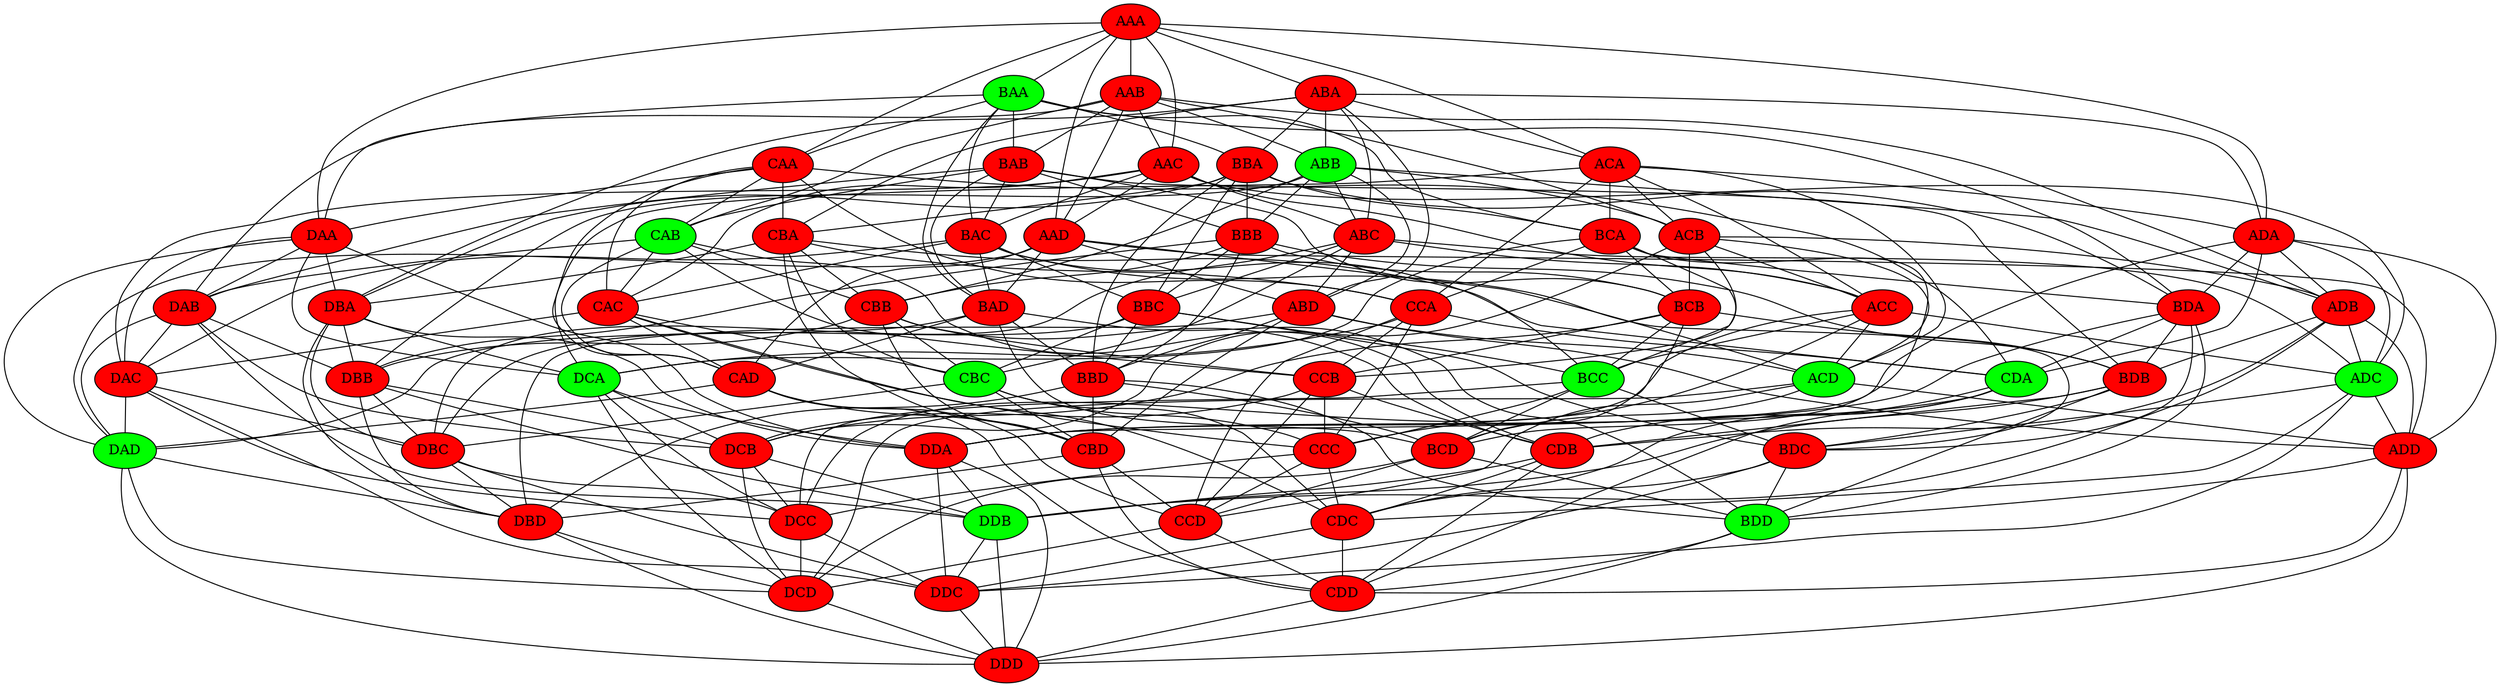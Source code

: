 // inclusion of DCA discludes DCB
// inclusion of DCA discludes CCA
// inclusion of DCA discludes DBA
// inclusion of DCA discludes DCC
// inclusion of DCA discludes DDA
// inclusion of DCA discludes DCD
// inclusion of DCA discludes ACA
// inclusion of DCA discludes BCA
// inclusion of DCA discludes DAA
// inclusion of CBC discludes BBC
// inclusion of CBC discludes CDC
// inclusion of CBC discludes CBD
// inclusion of CBC discludes CCC
// inclusion of CBC discludes CBA
// inclusion of CBC discludes CBB
// inclusion of CBC discludes ABC
// inclusion of CBC discludes CAC
// inclusion of CBC discludes DBC
// inclusion of ACD discludes ABD
// inclusion of ACD discludes AAD
// inclusion of ACD discludes ACB
// inclusion of ACD discludes ACC
// inclusion of ACD discludes BCD
// inclusion of ACD discludes CCD
// inclusion of ACD discludes DCD
// inclusion of ACD discludes ACA
// inclusion of ACD discludes ADD
// inclusion of CAB discludes BAB
// inclusion of CAB discludes DAB
// inclusion of CAB discludes CCB
// inclusion of CAB discludes CBB
// inclusion of CAB discludes CAC
// inclusion of CAB discludes CAA
// inclusion of CAB discludes CAD
// inclusion of CAB discludes CDB
// inclusion of CAB discludes AAB
// inclusion of ABB discludes ABD
// inclusion of ABB discludes ACB
// inclusion of ABB discludes ABA
// inclusion of ABB discludes CBB
// inclusion of ABB discludes ABC
// inclusion of ABB discludes ADB
// inclusion of ABB discludes DBB
// inclusion of ABB discludes BBB
// inclusion of ABB discludes AAB
// inclusion of BAA discludes BAB
// inclusion of BAA discludes AAA
// inclusion of BAA discludes BBA
// inclusion of BAA discludes BAC
// inclusion of BAA discludes BDA
// inclusion of BAA discludes BCA
// inclusion of BAA discludes CAA
// inclusion of BAA discludes DAA
// inclusion of BAA discludes BAD
// inclusion of ADC discludes CDC
// inclusion of ADC discludes ADA
// inclusion of ADC discludes DDC
// inclusion of ADC discludes ABC
// inclusion of ADC discludes BDC
// inclusion of ADC discludes ACC
// inclusion of ADC discludes AAC
// inclusion of ADC discludes ADB
// inclusion of ADC discludes ADD
// inclusion of BDD discludes CDD
// inclusion of BDD discludes DDD
// inclusion of BDD discludes BDB
// inclusion of BDD discludes BDC
// inclusion of BDD discludes BCD
// inclusion of BDD discludes BDA
// inclusion of BDD discludes BBD
// inclusion of BDD discludes ADD
// inclusion of BDD discludes BAD
// inclusion of DDB discludes DCB
// inclusion of DDB discludes DAB
// inclusion of DDB discludes DDC
// inclusion of DDB discludes DDA
// inclusion of DDB discludes DDD
// inclusion of DDB discludes BDB
// inclusion of DDB discludes ADB
// inclusion of DDB discludes DBB
// inclusion of DDB discludes CDB
// inclusion of DAD discludes AAD
// inclusion of DAD discludes DAB
// inclusion of DAD discludes DBD
// inclusion of DAD discludes DDD
// inclusion of DAD discludes DCD
// inclusion of DAD discludes DAC
// inclusion of DAD discludes CAD
// inclusion of DAD discludes DAA
// inclusion of DAD discludes BAD
// inclusion of BCC discludes BBC
// inclusion of BCC discludes DCC
// inclusion of BCC discludes CCC
// inclusion of BCC discludes BAC
// inclusion of BCC discludes BDC
// inclusion of BCC discludes ACC
// inclusion of BCC discludes BCD
// inclusion of BCC discludes BCA
// inclusion of BCC discludes BCB
// inclusion of CDA discludes CCA
// inclusion of CDA discludes CDC
// inclusion of CDA discludes CDD
// inclusion of CDA discludes ADA
// inclusion of CDA discludes CBA
// inclusion of CDA discludes DDA
// inclusion of CDA discludes BDA
// inclusion of CDA discludes CAA
// inclusion of CDA discludes CDB
// total nodes: 64
// total allowed: 12
// total deleted: 52
graph stuff {
     "BDA" -- "CDA"
     "ABC" -- "CBC"
     "AAB" -- "DAB"
     "DAC" -- "DDC"
     "BAA" -- "BAB"
     "CDB" -- "CDD"
     "DDA" -- "DDD"
     "AAA" -- "BAA"
     "BBA" -- "BBD"
     "BBB" -- "DBB"
     "DAC" -- "DAD"
     "DBA" -- "DDA"
     "BAC" -- "BCC"
     "BAB" -- "BCB"
     "BBA" -- "CBA"
     "CBC" -- "CBD"
     "ABC" -- "BBC"
     "BBD" -- "BDD"
     "ADA" -- "ADD"
     "AAA" -- "ABA"
     "ABA" -- "ADA"
     "ACD" -- "BCD"
     "ABB" -- "CBB"
     "ACA" -- "DCA"
     "BCA" -- "BDA"
     "ADB" -- "ADD"
     "CAA" -- "CDA"
     "DCC" -- "DDC"
     "BBB" -- "CBB"
     "AAA" -- "DAA"
     "DBC" -- "DCC"
     "ACA" -- "BCA"
     "CAB" -- "CAD"
     "DDB" -- "DDC"
     "AAA" -- "AAC"
     "DBB" -- "DCB"
     "DAA" -- "DAD"
     "CAD" -- "CDD"
     "BAA" -- "DAA"
     "BAC" -- "CAC"
     "CAC" -- "CBC"
     "ABA" -- "ABD"
     "ABD" -- "DBD"
     "CAB" -- "CCB"
     "DAB" -- "DAC"
     "BBA" -- "BBC"
     "BBA" -- "BCA"
     "DAA" -- "DBA"
     "CAB" -- "DAB"
     "CDB" -- "DDB"
     "DBC" -- "DDC"
     "BDC" -- "CDC"
     "BDB" -- "DDB"
     "ABA" -- "BBA"
     "BAB" -- "BAC"
     "CDA" -- "CDC"
     "CAC" -- "CDC"
     "BCA" -- "BCB"
     "AAC" -- "ABC"
     "ACB" -- "DCB"
     "BCB" -- "DCB"
     "BCD" -- "CCD"
     "AAD" -- "ABD"
     "ADC" -- "CDC"
     "BDD" -- "CDD"
     "DCC" -- "DCD"
     "ABB" -- "BBB"
     "CCA" -- "CCD"
     "DBD" -- "DDD"
     "AAA" -- "AAB"
     "AAA" -- "CAA"
     "CAD" -- "DAD"
     "AAB" -- "ADB"
     "BBC" -- "DBC"
     "DBA" -- "DBD"
     "CBA" -- "CBD"
     "DDA" -- "DDC"
     "CBB" -- "CBC"
     "DAC" -- "DBC"
     "BAC" -- "BBC"
     "CDA" -- "CDD"
     "BBD" -- "DBD"
     "BCA" -- "CCA"
     "CBD" -- "CDD"
     "ABB" -- "ACB"
     "BAB" -- "BAD"
     "BDB" -- "BDD"
     "BDB" -- "CDB"
     "BAD" -- "BDD"
     "CDA" -- "CDB"
     "BCC" -- "DCC"
     "CCA" -- "DCA"
     "ACB" -- "ADB"
     "DAD" -- "DCD"
     "AAD" -- "BAD"
     "CAB" -- "CAC"
     "ABB" -- "ADB"
     "CCA" -- "CCC"
     "DBD" -- "DCD"
     "CDC" -- "CDD"
     "CBA" -- "CCA"
     "AAB" -- "AAD"
     "DBA" -- "DBC"
     "ADB" -- "CDB"
     "ACD" -- "DCD"
     "CBB" -- "DBB"
     "ABA" -- "ACA"
     "DBB" -- "DBD"
     "CBB" -- "CBD"
     "BBA" -- "DBA"
     "BAA" -- "CAA"
     "ADA" -- "BDA"
     "AAD" -- "CAD"
     "DDA" -- "DDB"
     "ABB" -- "ABC"
     "ABD" -- "BBD"
     "BCA" -- "BCC"
     "BAB" -- "CAB"
     "BAA" -- "BAC"
     "CCC" -- "CDC"
     "BCD" -- "DCD"
     "CDA" -- "DDA"
     "BBD" -- "BCD"
     "CBC" -- "CDC"
     "ADD" -- "BDD"
     "AAC" -- "ACC"
     "BDA" -- "BDB"
     "AAC" -- "DAC"
     "DAD" -- "DDD"
     "BCB" -- "BCD"
     "AAD" -- "DAD"
     "DAB" -- "DDB"
     "CCD" -- "DCD"
     "BAC" -- "BDC"
     "BAC" -- "DAC"
     "BAA" -- "BBA"
     "CCA" -- "CCB"
     "ADC" -- "ADD"
     "CBB" -- "CCB"
     "CBB" -- "CDB"
     "DBA" -- "DBB"
     "DBB" -- "DDB"
     "ABD" -- "ADD"
     "BBC" -- "BBD"
     "DCA" -- "DDA"
     "ACA" -- "ACD"
     "BCD" -- "BDD"
     "BAD" -- "BCD"
     "AAD" -- "ADD"
     "ADC" -- "DDC"
     "CBC" -- "CCC"
     "DAB" -- "DBB"
     "AAA" -- "ADA"
     "DAA" -- "DAC"
     "BAA" -- "BDA"
     "BBC" -- "BCC"
     "ACA" -- "ADA"
     "ADA" -- "DDA"
     "ACC" -- "DCC"
     "CAA" -- "CAD"
     "CAA" -- "DAA"
     "BAD" -- "DAD"
     "BAB" -- "BDB"
     "BAB" -- "DAB"
     "BBB" -- "BCB"
     "AAB" -- "ACB"
     "ACA" -- "ACC"
     "BAD" -- "BBD"
     "ACB" -- "ACD"
     "AAB" -- "ABB"
     "ABC" -- "ABD"
     "ADA" -- "CDA"
     "CAD" -- "CBD"
     "ABB" -- "ABD"
     "DCA" -- "DCC"
     "AAC" -- "BAC"
     "CCC" -- "CCD"
     "BDC" -- "BDD"
     "DAB" -- "DCB"
     "ABA" -- "CBA"
     "ADB" -- "DDB"
     "ACC" -- "ADC"
     "ADA" -- "ADC"
     "CAA" -- "CAB"
     "CBA" -- "CDA"
     "CDD" -- "DDD"
     "ACC" -- "CCC"
     "CAB" -- "CBB"
     "CAB" -- "CDB"
     "ACB" -- "BCB"
     "BCA" -- "DCA"
     "CCD" -- "CDD"
     "DAB" -- "DAD"
     "CBC" -- "DBC"
     "ABB" -- "DBB"
     "BAB" -- "BBB"
     "AAB" -- "AAC"
     "DCB" -- "DCC"
     "DBB" -- "DBC"
     "DCB" -- "DDB"
     "CBA" -- "DBA"
     "DCA" -- "DCD"
     "DCD" -- "DDD"
     "ACA" -- "ACB"
     "DCA" -- "DCB"
     "CCB" -- "CCC"
     "ABD" -- "CBD"
     "AAD" -- "ACD"
     "CAC" -- "CAD"
     "CAC" -- "DAC"
     "BDA" -- "DDA"
     "ACC" -- "BCC"
     "BAA" -- "BCA"
     "BDB" -- "BDC"
     "BCC" -- "CCC"
     "BDD" -- "DDD"
     "ABA" -- "ABC"
     "ACC" -- "ACD"
     "ACB" -- "CCB"
     "DAA" -- "DAB"
     "BBA" -- "BBB"
     "DAD" -- "DBD"
     "AAA" -- "ACA"
     "DDC" -- "DDD"
     "ADA" -- "ADB"
     "ACB" -- "ACC"
     "DCB" -- "DCD"
     "CBA" -- "CBC"
     "ADD" -- "CDD"
     "ABC" -- "ADC"
     "AAB" -- "BAB"
     "ADB" -- "BDB"
     "DBC" -- "DBD"
     "BDA" -- "BDD"
     "BBB" -- "BBD"
     "DBA" -- "DCA"
     "CAA" -- "CAC"
     "BCB" -- "CCB"
     "BBD" -- "CBD"
     "ADD" -- "DDD"
     "DAA" -- "DDA"
     "CAA" -- "CBA"
     "BAA" -- "BAD"
     "BBB" -- "BBC"
     "ACD" -- "CCD"
     "CCB" -- "CDB"
     "BCC" -- "BCD"
     "ABA" -- "DBA"
     "CAC" -- "CCC"
     "AAC" -- "ADC"
     "ABA" -- "ABB"
     "ABC" -- "DBC"
     "CDC" -- "DDC"
     "DAA" -- "DCA"
     "ABD" -- "ACD"
     "CDB" -- "CDC"
     "DAC" -- "DCC"
     "CCC" -- "DCC"
     "CAA" -- "CCA"
     "BDC" -- "DDC"
     "CAD" -- "CCD"
     "ACD" -- "ADD"
     "ACA" -- "CCA"
     "CCB" -- "DCB"
     "CCB" -- "CCD"
     "ADC" -- "BDC"
     "AAC" -- "CAC"
     "AAB" -- "CAB"
     "BCA" -- "BCD"
     "DDB" -- "DDD"
     "AAC" -- "AAD"
     "BDA" -- "BDC"
     "BCC" -- "BDC"
     "BBB" -- "BDB"
     "BCB" -- "BCC"
     "CCA" -- "CDA"
     "ABC" -- "ACC"
     "ADB" -- "ADC"
     "CBD" -- "DBD"
     "BBA" -- "BDA"
     "AAA" -- "AAD"
     "BAC" -- "BAD"
     "BBC" -- "BDC"
     "BBC" -- "CBC"
     "BCB" -- "BDB"
     "CBA" -- "CBB"
     "BAD" -- "CAD"
     "CBD" -- "CCD"
    "DCA" [style=filled, fillcolor=green]
    "DCB" [style=filled, fillcolor=red]
    "CBC" [style=filled, fillcolor=green]
    "ACD" [style=filled, fillcolor=green]
    "CAB" [style=filled, fillcolor=green]
    "ABD" [style=filled, fillcolor=red]
    "ABB" [style=filled, fillcolor=green]
    "CCA" [style=filled, fillcolor=red]
    "AAD" [style=filled, fillcolor=red]
    "BAA" [style=filled, fillcolor=green]
    "BAB" [style=filled, fillcolor=red]
    "ADC" [style=filled, fillcolor=green]
    "BBC" [style=filled, fillcolor=red]
    "AAA" [style=filled, fillcolor=red]
    "BBA" [style=filled, fillcolor=red]
    "ACB" [style=filled, fillcolor=red]
    "DBA" [style=filled, fillcolor=red]
    "BDD" [style=filled, fillcolor=green]
    "CDC" [style=filled, fillcolor=red]
    "DCC" [style=filled, fillcolor=red]
    "CDD" [style=filled, fillcolor=red]
    "ADA" [style=filled, fillcolor=red]
    "DAB" [style=filled, fillcolor=red]
    "CBD" [style=filled, fillcolor=red]
    "DDB" [style=filled, fillcolor=green]
    "DDC" [style=filled, fillcolor=red]
    "CCB" [style=filled, fillcolor=red]
    "CCC" [style=filled, fillcolor=red]
    "ABA" [style=filled, fillcolor=red]
    "CBA" [style=filled, fillcolor=red]
    "DAD" [style=filled, fillcolor=green]
    "BAC" [style=filled, fillcolor=red]
    "CBB" [style=filled, fillcolor=red]
    "ABC" [style=filled, fillcolor=red]
    "DBD" [style=filled, fillcolor=red]
    "DDA" [style=filled, fillcolor=red]
    "DDD" [style=filled, fillcolor=red]
    "BDB" [style=filled, fillcolor=red]
    "BDC" [style=filled, fillcolor=red]
    "ACC" [style=filled, fillcolor=red]
    "AAC" [style=filled, fillcolor=red]
    "BCD" [style=filled, fillcolor=red]
    "ADB" [style=filled, fillcolor=red]
    "CCD" [style=filled, fillcolor=red]
    "BCC" [style=filled, fillcolor=green]
    "CAC" [style=filled, fillcolor=red]
    "DCD" [style=filled, fillcolor=red]
    "ACA" [style=filled, fillcolor=red]
    "BDA" [style=filled, fillcolor=red]
    "DAC" [style=filled, fillcolor=red]
    "BBD" [style=filled, fillcolor=red]
    "DBB" [style=filled, fillcolor=red]
    "ADD" [style=filled, fillcolor=red]
    "BCA" [style=filled, fillcolor=red]
    "CAA" [style=filled, fillcolor=red]
    "BCB" [style=filled, fillcolor=red]
    "CAD" [style=filled, fillcolor=red]
    "BBB" [style=filled, fillcolor=red]
    "CDB" [style=filled, fillcolor=red]
    "DAA" [style=filled, fillcolor=red]
    "CDA" [style=filled, fillcolor=green]
    "DBC" [style=filled, fillcolor=red]
    "AAB" [style=filled, fillcolor=red]
    "BAD" [style=filled, fillcolor=red]
}
